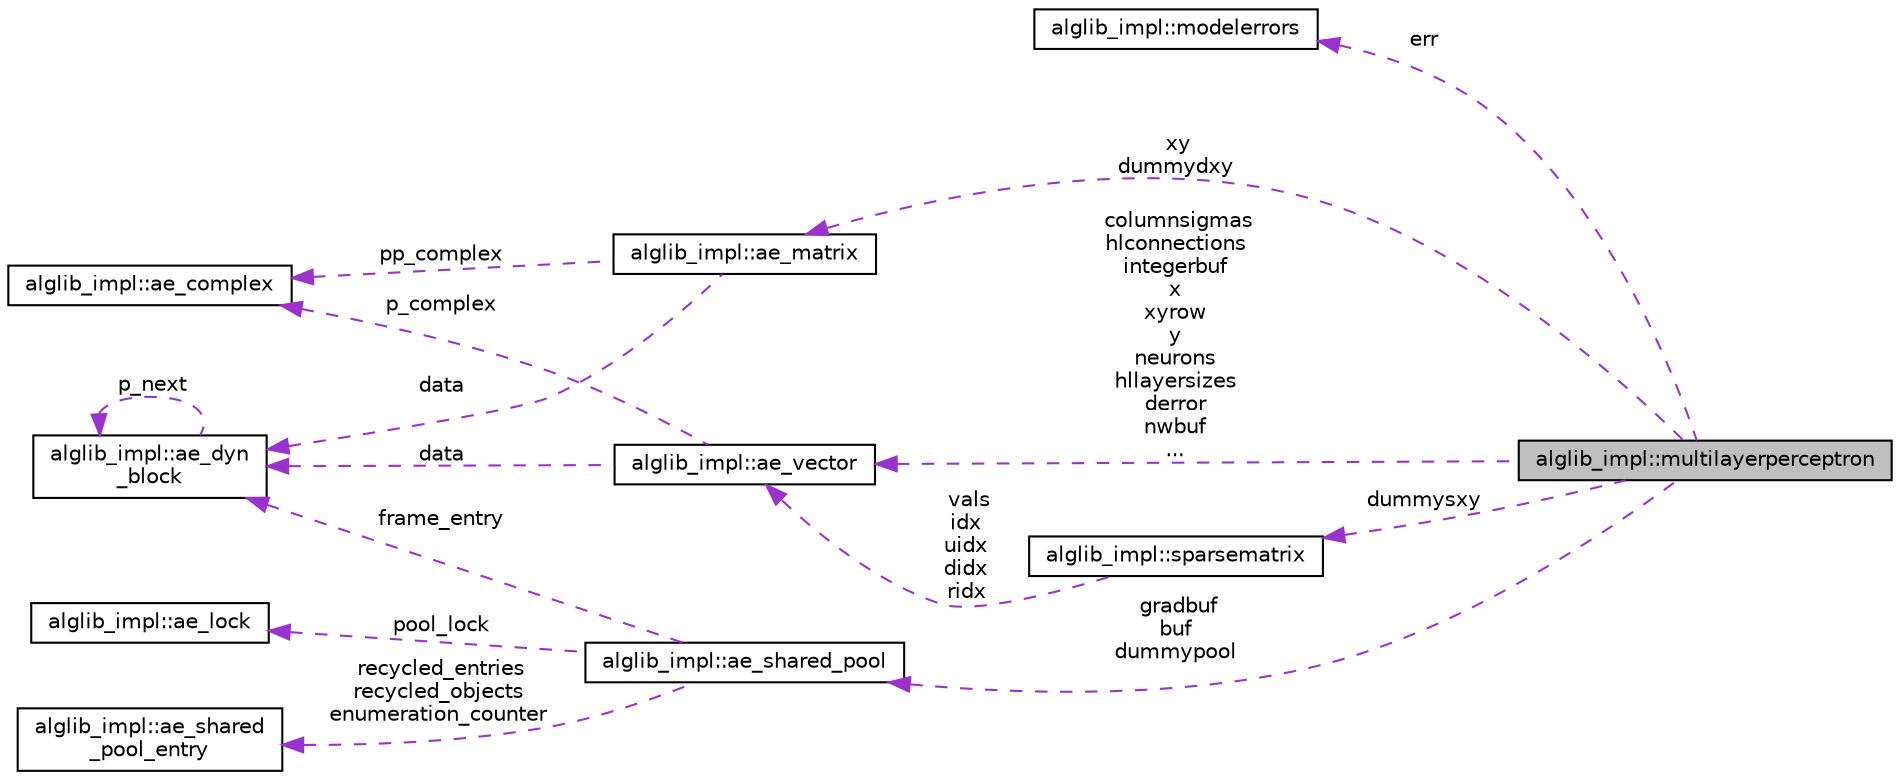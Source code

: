 digraph "alglib_impl::multilayerperceptron"
{
  edge [fontname="Helvetica",fontsize="10",labelfontname="Helvetica",labelfontsize="10"];
  node [fontname="Helvetica",fontsize="10",shape=record];
  rankdir="LR";
  Node1 [label="alglib_impl::multilayerperceptron",height=0.2,width=0.4,color="black", fillcolor="grey75", style="filled", fontcolor="black"];
  Node2 -> Node1 [dir="back",color="darkorchid3",fontsize="10",style="dashed",label=" err" ,fontname="Helvetica"];
  Node2 [label="alglib_impl::modelerrors",height=0.2,width=0.4,color="black", fillcolor="white", style="filled",URL="$structalglib__impl_1_1modelerrors.html"];
  Node3 -> Node1 [dir="back",color="darkorchid3",fontsize="10",style="dashed",label=" columnsigmas\nhlconnections\nintegerbuf\nx\nxyrow\ny\nneurons\nhllayersizes\nderror\nnwbuf\n..." ,fontname="Helvetica"];
  Node3 [label="alglib_impl::ae_vector",height=0.2,width=0.4,color="black", fillcolor="white", style="filled",URL="$structalglib__impl_1_1ae__vector.html"];
  Node4 -> Node3 [dir="back",color="darkorchid3",fontsize="10",style="dashed",label=" data" ,fontname="Helvetica"];
  Node4 [label="alglib_impl::ae_dyn\l_block",height=0.2,width=0.4,color="black", fillcolor="white", style="filled",URL="$structalglib__impl_1_1ae__dyn__block.html"];
  Node4 -> Node4 [dir="back",color="darkorchid3",fontsize="10",style="dashed",label=" p_next" ,fontname="Helvetica"];
  Node5 -> Node3 [dir="back",color="darkorchid3",fontsize="10",style="dashed",label=" p_complex" ,fontname="Helvetica"];
  Node5 [label="alglib_impl::ae_complex",height=0.2,width=0.4,color="black", fillcolor="white", style="filled",URL="$structalglib__impl_1_1ae__complex.html"];
  Node6 -> Node1 [dir="back",color="darkorchid3",fontsize="10",style="dashed",label=" xy\ndummydxy" ,fontname="Helvetica"];
  Node6 [label="alglib_impl::ae_matrix",height=0.2,width=0.4,color="black", fillcolor="white", style="filled",URL="$structalglib__impl_1_1ae__matrix.html"];
  Node4 -> Node6 [dir="back",color="darkorchid3",fontsize="10",style="dashed",label=" data" ,fontname="Helvetica"];
  Node5 -> Node6 [dir="back",color="darkorchid3",fontsize="10",style="dashed",label=" pp_complex" ,fontname="Helvetica"];
  Node7 -> Node1 [dir="back",color="darkorchid3",fontsize="10",style="dashed",label=" gradbuf\nbuf\ndummypool" ,fontname="Helvetica"];
  Node7 [label="alglib_impl::ae_shared_pool",height=0.2,width=0.4,color="black", fillcolor="white", style="filled",URL="$structalglib__impl_1_1ae__shared__pool.html"];
  Node8 -> Node7 [dir="back",color="darkorchid3",fontsize="10",style="dashed",label=" pool_lock" ,fontname="Helvetica"];
  Node8 [label="alglib_impl::ae_lock",height=0.2,width=0.4,color="black", fillcolor="white", style="filled",URL="$structalglib__impl_1_1ae__lock.html"];
  Node9 -> Node7 [dir="back",color="darkorchid3",fontsize="10",style="dashed",label=" recycled_entries\nrecycled_objects\nenumeration_counter" ,fontname="Helvetica"];
  Node9 [label="alglib_impl::ae_shared\l_pool_entry",height=0.2,width=0.4,color="black", fillcolor="white", style="filled",URL="$structalglib__impl_1_1ae__shared__pool__entry.html"];
  Node4 -> Node7 [dir="back",color="darkorchid3",fontsize="10",style="dashed",label=" frame_entry" ,fontname="Helvetica"];
  Node10 -> Node1 [dir="back",color="darkorchid3",fontsize="10",style="dashed",label=" dummysxy" ,fontname="Helvetica"];
  Node10 [label="alglib_impl::sparsematrix",height=0.2,width=0.4,color="black", fillcolor="white", style="filled",URL="$structalglib__impl_1_1sparsematrix.html"];
  Node3 -> Node10 [dir="back",color="darkorchid3",fontsize="10",style="dashed",label=" vals\nidx\nuidx\ndidx\nridx" ,fontname="Helvetica"];
}
